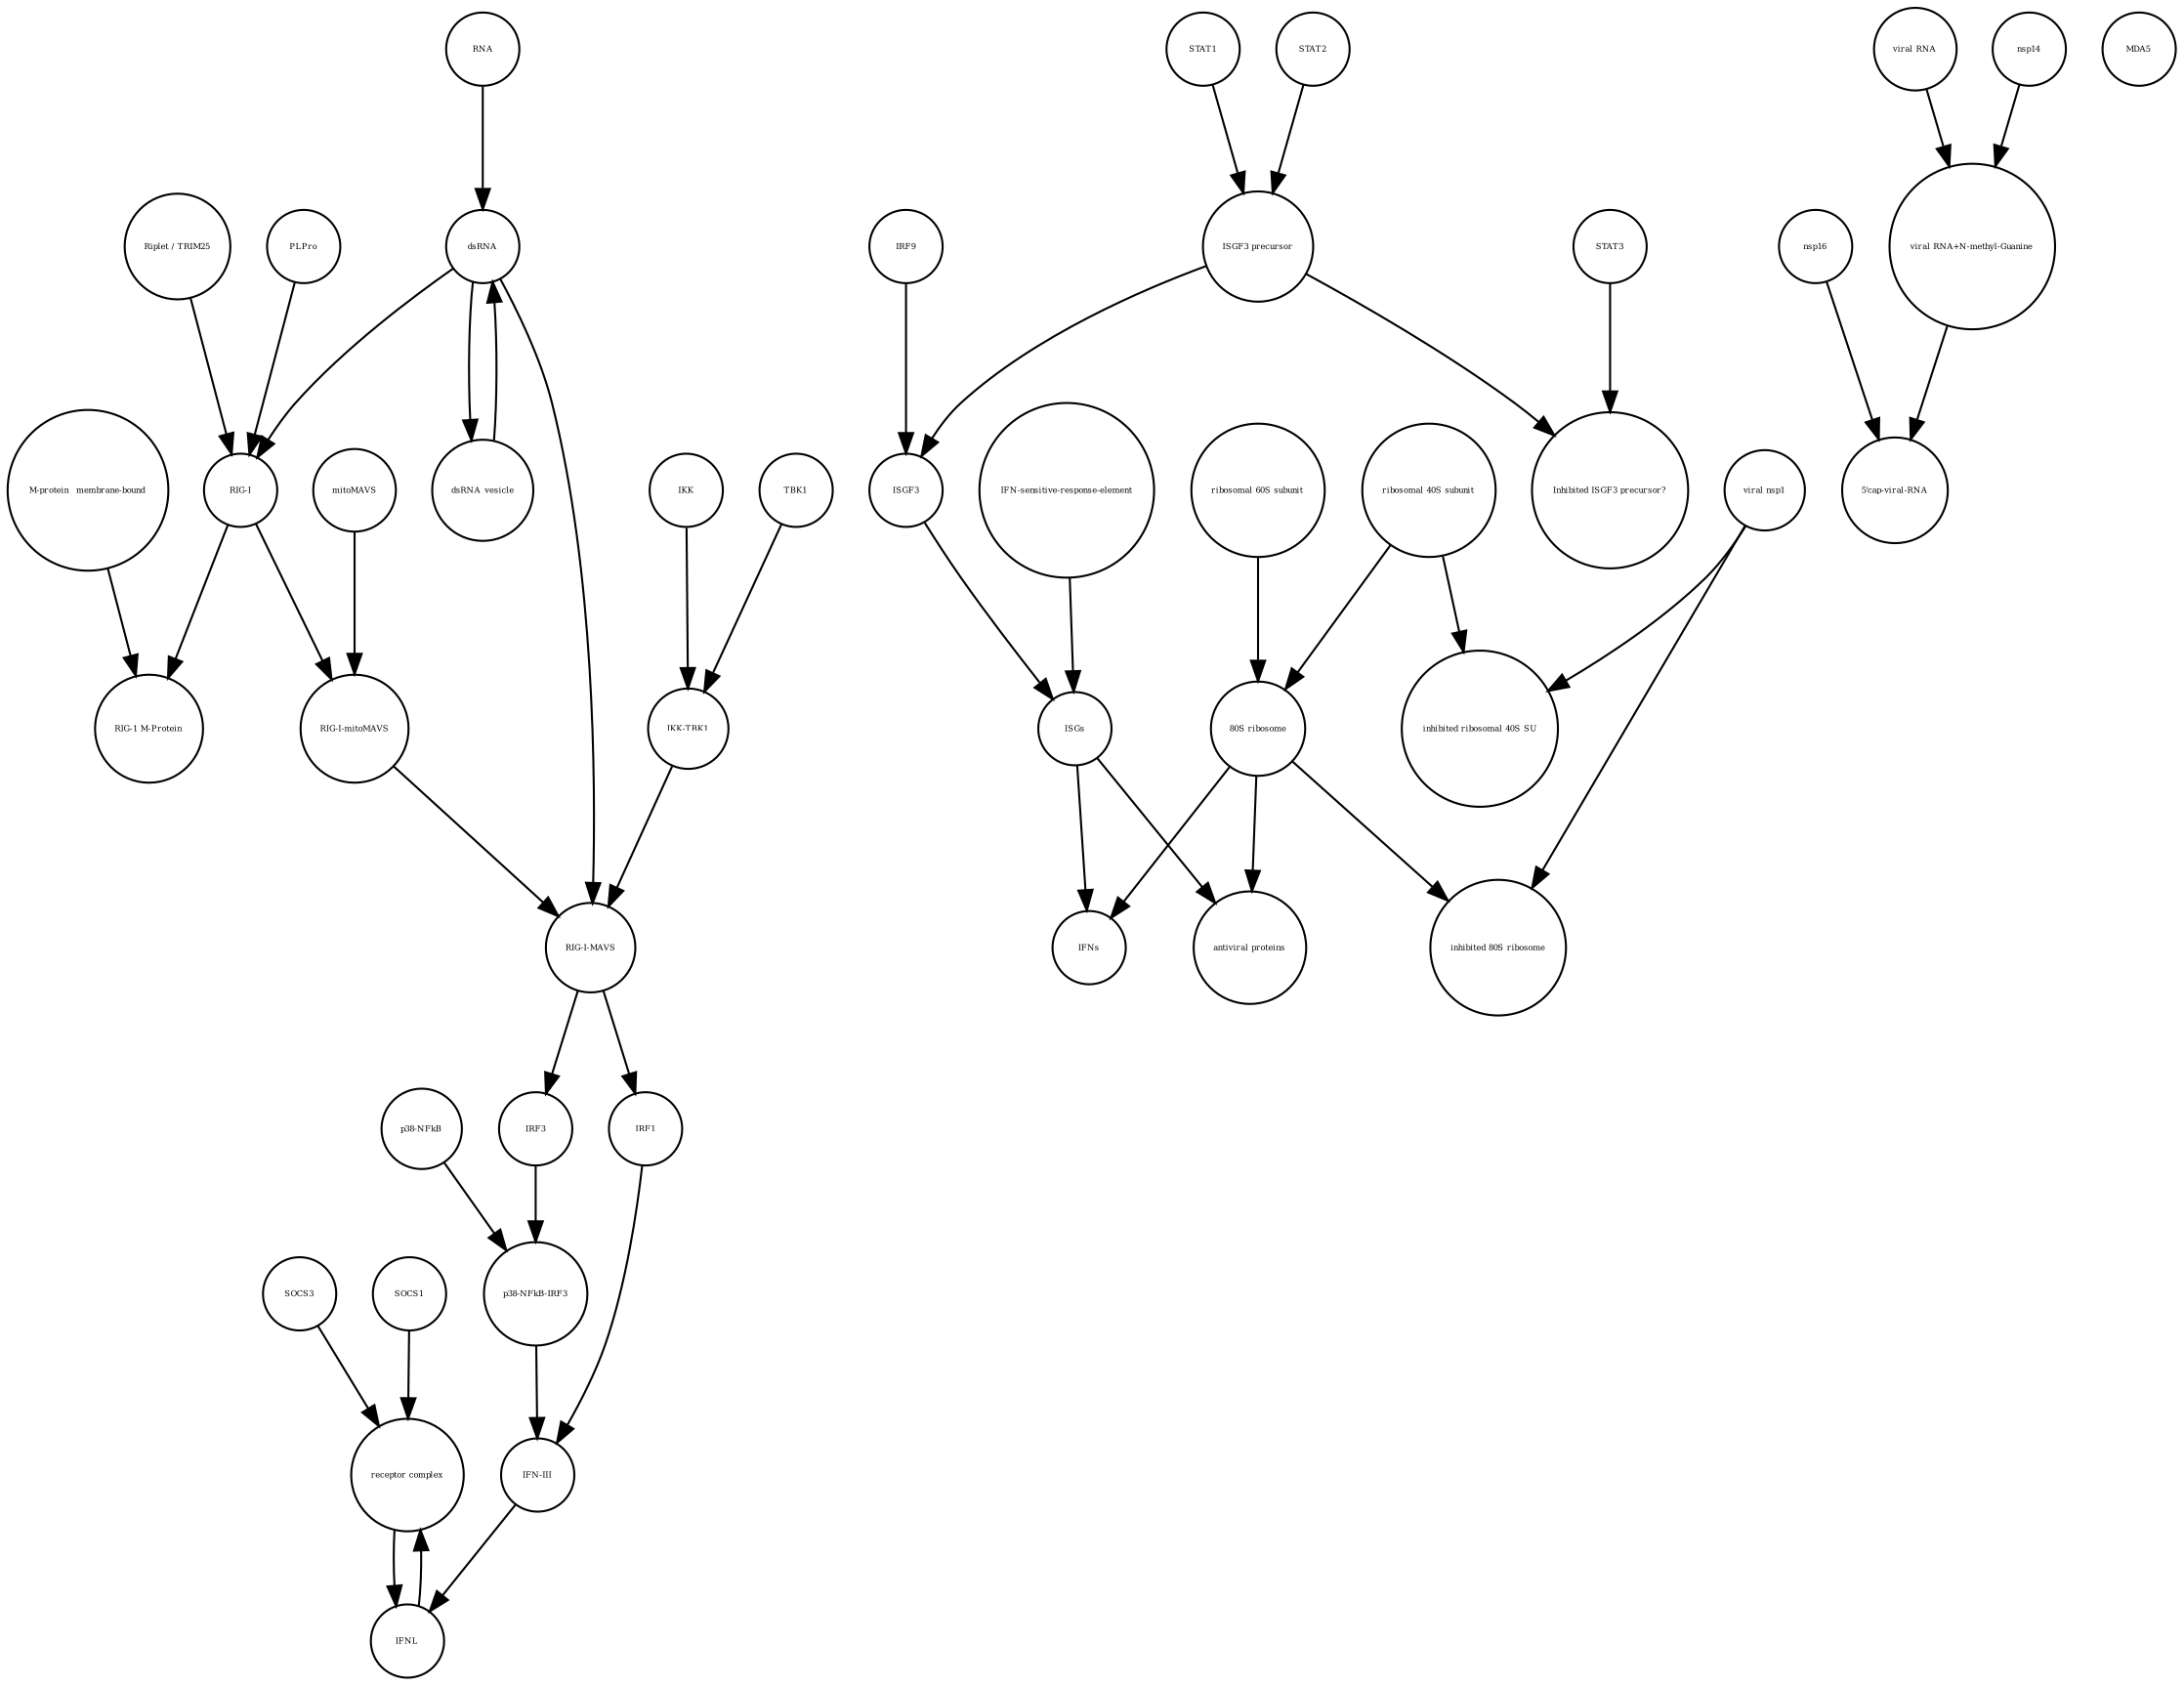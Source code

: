 strict digraph  {
SOCS3 [annotation="", bipartite=0, cls=macromolecule, fontsize=4, label=SOCS3, shape=circle];
"ribosomal 60S subunit" [annotation="", bipartite=0, cls=complex, fontsize=4, label="ribosomal 60S subunit", shape=circle];
STAT3 [annotation="", bipartite=0, cls=macromolecule, fontsize=4, label=STAT3, shape=circle];
"RIG-I" [annotation="", bipartite=0, cls=macromolecule, fontsize=4, label="RIG-I", shape=circle];
"5'cap-viral-RNA" [annotation="", bipartite=0, cls="nucleic acid feature", fontsize=4, label="5'cap-viral-RNA", shape=circle];
dsRNA_vesicle [annotation="", bipartite=0, cls="nucleic acid feature", fontsize=4, label=dsRNA_vesicle, shape=circle];
"Inhibited ISGF3 precursor?" [annotation="", bipartite=0, cls=complex, fontsize=4, label="Inhibited ISGF3 precursor?", shape=circle];
nsp16 [annotation="", bipartite=0, cls=macromolecule, fontsize=4, label=nsp16, shape=circle];
"antiviral proteins" [annotation="", bipartite=0, cls=macromolecule, fontsize=4, label="antiviral proteins", shape=circle];
"receptor complex" [annotation="", bipartite=0, cls=complex, fontsize=4, label="receptor complex", shape=circle];
"inhibited ribosomal 40S SU" [annotation="urn_miriam_doi_10.1101%2F2020.05.18.102467", bipartite=0, cls=complex, fontsize=4, label="inhibited ribosomal 40S SU", shape=circle];
IKK [annotation="", bipartite=0, cls=macromolecule, fontsize=4, label=IKK, shape=circle];
IRF9 [annotation="", bipartite=0, cls=macromolecule, fontsize=4, label=IRF9, shape=circle];
"IFN-III" [annotation="", bipartite=0, cls=macromolecule, fontsize=4, label="IFN-III", shape=circle];
"RIG-I-MAVS" [annotation="", bipartite=0, cls=complex, fontsize=4, label="RIG-I-MAVS", shape=circle];
MDA5 [annotation="", bipartite=0, cls=macromolecule, fontsize=4, label=MDA5, shape=circle];
dsRNA [annotation="", bipartite=0, cls="nucleic acid feature", fontsize=4, label=dsRNA, shape=circle];
IRF1 [annotation="", bipartite=0, cls=macromolecule, fontsize=4, label=IRF1, shape=circle];
"viral nsp1" [annotation="", bipartite=0, cls=macromolecule, fontsize=4, label="viral nsp1", shape=circle];
"viral RNA" [annotation="", bipartite=0, cls="nucleic acid feature", fontsize=4, label="viral RNA", shape=circle];
IFNL [annotation="", bipartite=0, cls=macromolecule, fontsize=4, label=IFNL, shape=circle];
ISGF3 [annotation="", bipartite=0, cls=complex, fontsize=4, label=ISGF3, shape=circle];
"RIG-1 M-Protein" [annotation="", bipartite=0, cls=complex, fontsize=4, label="RIG-1 M-Protein", shape=circle];
"p38-NFkB" [annotation="", bipartite=0, cls=complex, fontsize=4, label="p38-NFkB", shape=circle];
"Riplet / TRIM25" [annotation="", bipartite=0, cls=macromolecule, fontsize=4, label="Riplet / TRIM25", shape=circle];
"RIG-I-mitoMAVS" [annotation="", bipartite=0, cls=complex, fontsize=4, label="RIG-I-mitoMAVS", shape=circle];
mitoMAVS [annotation="", bipartite=0, cls=macromolecule, fontsize=4, label=mitoMAVS, shape=circle];
IRF3 [annotation="", bipartite=0, cls=macromolecule, fontsize=4, label=IRF3, shape=circle];
STAT1 [annotation="", bipartite=0, cls=macromolecule, fontsize=4, label=STAT1, shape=circle];
RNA [annotation="", bipartite=0, cls="nucleic acid feature", fontsize=4, label=RNA, shape=circle];
"ISGF3 precursor" [annotation="", bipartite=0, cls=complex, fontsize=4, label="ISGF3 precursor", shape=circle];
"viral RNA+N-methyl-Guanine" [annotation="", bipartite=0, cls="nucleic acid feature", fontsize=4, label="viral RNA+N-methyl-Guanine", shape=circle];
"IFN-sensitive-response-element" [annotation="", bipartite=0, cls="nucleic acid feature", fontsize=4, label="IFN-sensitive-response-element", shape=circle];
"IKK-TBK1" [annotation="", bipartite=0, cls=complex, fontsize=4, label="IKK-TBK1", shape=circle];
PLPro [annotation="", bipartite=0, cls=macromolecule, fontsize=4, label=PLPro, shape=circle];
"ribosomal 40S subunit" [annotation="", bipartite=0, cls=complex, fontsize=4, label="ribosomal 40S subunit", shape=circle];
SOCS1 [annotation="", bipartite=0, cls=macromolecule, fontsize=4, label=SOCS1, shape=circle];
"M-protein_ membrane-bound" [annotation="", bipartite=0, cls=macromolecule, fontsize=4, label="M-protein_ membrane-bound", shape=circle];
"inhibited 80S ribosome" [annotation="", bipartite=0, cls=complex, fontsize=4, label="inhibited 80S ribosome", shape=circle];
ISGs [annotation="", bipartite=0, cls="nucleic acid feature", fontsize=4, label=ISGs, shape=circle];
TBK1 [annotation="", bipartite=0, cls=macromolecule, fontsize=4, label=TBK1, shape=circle];
STAT2 [annotation="", bipartite=0, cls=macromolecule, fontsize=4, label=STAT2, shape=circle];
"p38-NFkB-IRF3" [annotation="", bipartite=0, cls=complex, fontsize=4, label="p38-NFkB-IRF3", shape=circle];
nsp14 [annotation="", bipartite=0, cls=macromolecule, fontsize=4, label=nsp14, shape=circle];
"80S ribosome" [annotation="", bipartite=0, cls=complex, fontsize=4, label="80S ribosome", shape=circle];
IFNs [annotation="", bipartite=0, cls=macromolecule, fontsize=4, label=IFNs, shape=circle];
SOCS3 -> "receptor complex"  [annotation="", interaction_type=production];
"ribosomal 60S subunit" -> "80S ribosome"  [annotation="", interaction_type=production];
STAT3 -> "Inhibited ISGF3 precursor?"  [annotation="", interaction_type=production];
"RIG-I" -> "RIG-1 M-Protein"  [annotation="", interaction_type=production];
"RIG-I" -> "RIG-I-mitoMAVS"  [annotation="", interaction_type=production];
dsRNA_vesicle -> dsRNA  [annotation="", interaction_type=production];
nsp16 -> "5'cap-viral-RNA"  [annotation="urn_miriam_doi_10.1016%2Fj.chom.2020.05.008", interaction_type=catalysis];
"receptor complex" -> IFNL  [annotation="", interaction_type=production];
IKK -> "IKK-TBK1"  [annotation="", interaction_type=production];
IRF9 -> ISGF3  [annotation="", interaction_type=production];
"IFN-III" -> IFNL  [annotation="", interaction_type=production];
"RIG-I-MAVS" -> IRF3  [annotation="", interaction_type=stimulation];
"RIG-I-MAVS" -> IRF1  [annotation="", interaction_type=catalysis];
dsRNA -> "RIG-I"  [annotation="", interaction_type="necessary stimulation"];
dsRNA -> "RIG-I-MAVS"  [annotation="", interaction_type="necessary stimulation"];
dsRNA -> dsRNA_vesicle  [annotation="", interaction_type=production];
IRF1 -> "IFN-III"  [annotation="", interaction_type=stimulation];
"viral nsp1" -> "inhibited 80S ribosome"  [annotation="", interaction_type=production];
"viral nsp1" -> "inhibited ribosomal 40S SU"  [annotation="", interaction_type=production];
"viral RNA" -> "viral RNA+N-methyl-Guanine"  [annotation="", interaction_type=production];
IFNL -> "receptor complex"  [annotation="", interaction_type=stimulation];
ISGF3 -> ISGs  [annotation="", interaction_type="necessary stimulation"];
"p38-NFkB" -> "p38-NFkB-IRF3"  [annotation="", interaction_type=production];
"Riplet / TRIM25" -> "RIG-I"  [annotation="", interaction_type=catalysis];
"RIG-I-mitoMAVS" -> "RIG-I-MAVS"  [annotation="", interaction_type=production];
mitoMAVS -> "RIG-I-mitoMAVS"  [annotation="", interaction_type=production];
IRF3 -> "p38-NFkB-IRF3"  [annotation="", interaction_type=production];
STAT1 -> "ISGF3 precursor"  [annotation="", interaction_type=production];
RNA -> dsRNA  [annotation="", interaction_type=production];
"ISGF3 precursor" -> ISGF3  [annotation="", interaction_type=production];
"ISGF3 precursor" -> "Inhibited ISGF3 precursor?"  [annotation="", interaction_type=production];
"viral RNA+N-methyl-Guanine" -> "5'cap-viral-RNA"  [annotation="", interaction_type=production];
"IFN-sensitive-response-element" -> ISGs  [annotation="", interaction_type=production];
"IKK-TBK1" -> "RIG-I-MAVS"  [annotation="", interaction_type=production];
PLPro -> "RIG-I"  [annotation="", interaction_type=catalysis];
"ribosomal 40S subunit" -> "80S ribosome"  [annotation="", interaction_type=production];
"ribosomal 40S subunit" -> "inhibited ribosomal 40S SU"  [annotation="", interaction_type=production];
SOCS1 -> "receptor complex"  [annotation="", interaction_type=production];
"M-protein_ membrane-bound" -> "RIG-1 M-Protein"  [annotation="", interaction_type=production];
ISGs -> "antiviral proteins"  [annotation="", interaction_type=production];
ISGs -> IFNs  [annotation="", interaction_type=production];
TBK1 -> "IKK-TBK1"  [annotation="", interaction_type=production];
STAT2 -> "ISGF3 precursor"  [annotation="", interaction_type=production];
"p38-NFkB-IRF3" -> "IFN-III"  [annotation="", interaction_type=stimulation];
nsp14 -> "viral RNA+N-methyl-Guanine"  [annotation="", interaction_type=catalysis];
"80S ribosome" -> "inhibited 80S ribosome"  [annotation="", interaction_type=production];
"80S ribosome" -> "antiviral proteins"  [annotation="", interaction_type=catalysis];
"80S ribosome" -> IFNs  [annotation="", interaction_type=catalysis];
}
